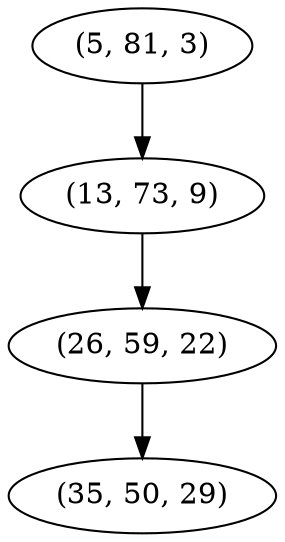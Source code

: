 digraph tree {
    "(5, 81, 3)";
    "(13, 73, 9)";
    "(26, 59, 22)";
    "(35, 50, 29)";
    "(5, 81, 3)" -> "(13, 73, 9)";
    "(13, 73, 9)" -> "(26, 59, 22)";
    "(26, 59, 22)" -> "(35, 50, 29)";
}
